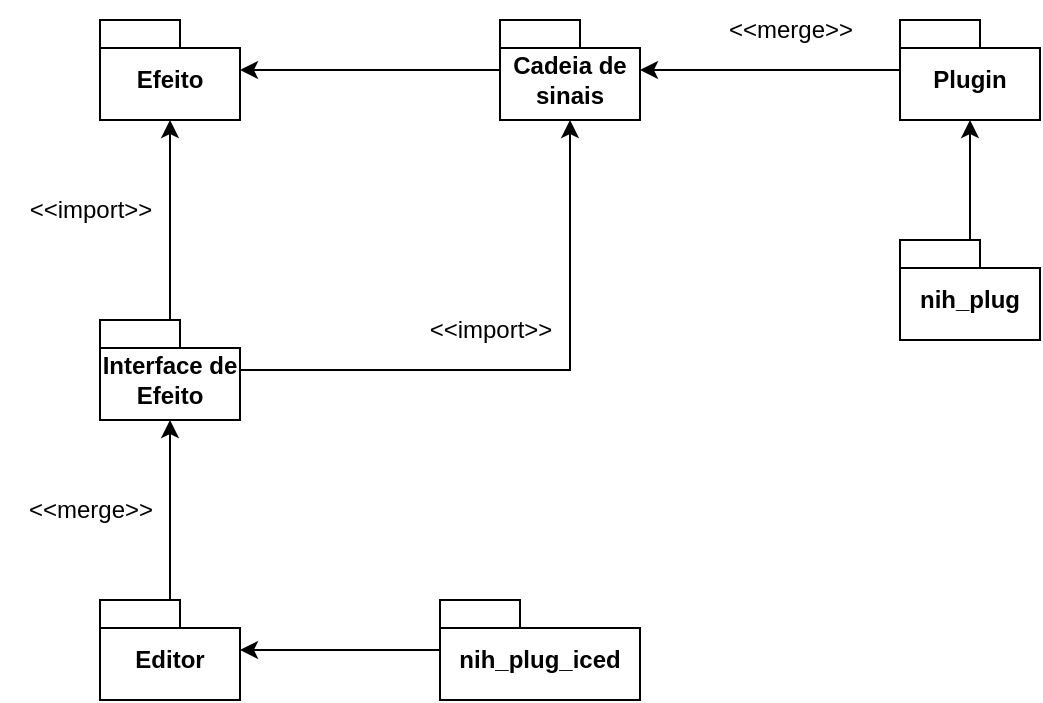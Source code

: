 <mxfile version="21.2.1" type="device">
  <diagram name="Page-1" id="ceM6QkMJ76yWNvOOZF8d">
    <mxGraphModel dx="1434" dy="774" grid="1" gridSize="10" guides="1" tooltips="1" connect="1" arrows="1" fold="1" page="1" pageScale="1" pageWidth="850" pageHeight="1100" math="0" shadow="0">
      <root>
        <mxCell id="0" />
        <mxCell id="1" parent="0" />
        <mxCell id="6OTyTFiMumY5wDdaMYae-13" style="rounded=0;orthogonalLoop=1;jettySize=auto;html=1;" parent="1" source="6OTyTFiMumY5wDdaMYae-1" target="6OTyTFiMumY5wDdaMYae-12" edge="1">
          <mxGeometry relative="1" as="geometry" />
        </mxCell>
        <mxCell id="6OTyTFiMumY5wDdaMYae-1" value="Editor" style="shape=folder;fontStyle=1;spacingTop=10;tabWidth=40;tabHeight=14;tabPosition=left;html=1;whiteSpace=wrap;" parent="1" vertex="1">
          <mxGeometry x="170" y="320" width="70" height="50" as="geometry" />
        </mxCell>
        <mxCell id="6OTyTFiMumY5wDdaMYae-10" style="rounded=0;orthogonalLoop=1;jettySize=auto;html=1;" parent="1" source="6OTyTFiMumY5wDdaMYae-2" target="6OTyTFiMumY5wDdaMYae-4" edge="1">
          <mxGeometry relative="1" as="geometry" />
        </mxCell>
        <mxCell id="6OTyTFiMumY5wDdaMYae-2" value="Plugin" style="shape=folder;fontStyle=1;spacingTop=10;tabWidth=40;tabHeight=14;tabPosition=left;html=1;whiteSpace=wrap;" parent="1" vertex="1">
          <mxGeometry x="570" y="30" width="70" height="50" as="geometry" />
        </mxCell>
        <mxCell id="6OTyTFiMumY5wDdaMYae-3" value="&lt;div&gt;Efeito&lt;/div&gt;" style="shape=folder;fontStyle=1;spacingTop=10;tabWidth=40;tabHeight=14;tabPosition=left;html=1;whiteSpace=wrap;" parent="1" vertex="1">
          <mxGeometry x="170" y="30" width="70" height="50" as="geometry" />
        </mxCell>
        <mxCell id="6OTyTFiMumY5wDdaMYae-9" style="rounded=0;orthogonalLoop=1;jettySize=auto;html=1;" parent="1" source="6OTyTFiMumY5wDdaMYae-4" target="6OTyTFiMumY5wDdaMYae-3" edge="1">
          <mxGeometry relative="1" as="geometry" />
        </mxCell>
        <mxCell id="6OTyTFiMumY5wDdaMYae-4" value="Cadeia de sinais" style="shape=folder;fontStyle=1;spacingTop=10;tabWidth=40;tabHeight=14;tabPosition=left;html=1;whiteSpace=wrap;" parent="1" vertex="1">
          <mxGeometry x="370" y="30" width="70" height="50" as="geometry" />
        </mxCell>
        <mxCell id="6OTyTFiMumY5wDdaMYae-6" value="&lt;div&gt;&amp;lt;&amp;lt;import&amp;gt;&amp;gt;&lt;/div&gt;" style="text;html=1;align=center;verticalAlign=middle;resizable=0;points=[];autosize=1;strokeColor=none;fillColor=none;" parent="1" vertex="1">
          <mxGeometry x="120" y="110" width="90" height="30" as="geometry" />
        </mxCell>
        <mxCell id="6OTyTFiMumY5wDdaMYae-11" value="&amp;lt;&amp;lt;merge&amp;gt;&amp;gt;" style="text;html=1;align=center;verticalAlign=middle;resizable=0;points=[];autosize=1;strokeColor=none;fillColor=none;" parent="1" vertex="1">
          <mxGeometry x="470" y="20" width="90" height="30" as="geometry" />
        </mxCell>
        <mxCell id="6OTyTFiMumY5wDdaMYae-14" style="rounded=0;orthogonalLoop=1;jettySize=auto;html=1;" parent="1" source="6OTyTFiMumY5wDdaMYae-12" target="6OTyTFiMumY5wDdaMYae-3" edge="1">
          <mxGeometry relative="1" as="geometry" />
        </mxCell>
        <mxCell id="6OTyTFiMumY5wDdaMYae-18" style="edgeStyle=orthogonalEdgeStyle;rounded=0;orthogonalLoop=1;jettySize=auto;html=1;entryX=0.5;entryY=1;entryDx=0;entryDy=0;entryPerimeter=0;" parent="1" source="6OTyTFiMumY5wDdaMYae-12" target="6OTyTFiMumY5wDdaMYae-4" edge="1">
          <mxGeometry relative="1" as="geometry" />
        </mxCell>
        <mxCell id="6OTyTFiMumY5wDdaMYae-12" value="Interface de Efeito" style="shape=folder;fontStyle=1;spacingTop=10;tabWidth=40;tabHeight=14;tabPosition=left;html=1;whiteSpace=wrap;" parent="1" vertex="1">
          <mxGeometry x="170" y="180" width="70" height="50" as="geometry" />
        </mxCell>
        <mxCell id="6OTyTFiMumY5wDdaMYae-15" value="&amp;lt;&amp;lt;merge&amp;gt;&amp;gt;" style="text;html=1;align=center;verticalAlign=middle;resizable=0;points=[];autosize=1;strokeColor=none;fillColor=none;" parent="1" vertex="1">
          <mxGeometry x="120" y="260" width="90" height="30" as="geometry" />
        </mxCell>
        <mxCell id="6OTyTFiMumY5wDdaMYae-19" value="&lt;div&gt;&amp;lt;&amp;lt;import&amp;gt;&amp;gt;&lt;/div&gt;" style="text;html=1;align=center;verticalAlign=middle;resizable=0;points=[];autosize=1;strokeColor=none;fillColor=none;" parent="1" vertex="1">
          <mxGeometry x="320" y="170" width="90" height="30" as="geometry" />
        </mxCell>
        <mxCell id="dGOxmdn3qptVKrP4rosP-2" style="edgeStyle=orthogonalEdgeStyle;rounded=0;orthogonalLoop=1;jettySize=auto;html=1;entryX=0.5;entryY=1;entryDx=0;entryDy=0;entryPerimeter=0;" edge="1" parent="1" source="dGOxmdn3qptVKrP4rosP-1" target="6OTyTFiMumY5wDdaMYae-2">
          <mxGeometry relative="1" as="geometry" />
        </mxCell>
        <mxCell id="dGOxmdn3qptVKrP4rosP-1" value="nih_plug" style="shape=folder;fontStyle=1;spacingTop=10;tabWidth=40;tabHeight=14;tabPosition=left;html=1;whiteSpace=wrap;" vertex="1" parent="1">
          <mxGeometry x="570" y="140" width="70" height="50" as="geometry" />
        </mxCell>
        <mxCell id="dGOxmdn3qptVKrP4rosP-5" style="edgeStyle=orthogonalEdgeStyle;rounded=0;orthogonalLoop=1;jettySize=auto;html=1;" edge="1" parent="1" source="dGOxmdn3qptVKrP4rosP-4" target="6OTyTFiMumY5wDdaMYae-1">
          <mxGeometry relative="1" as="geometry" />
        </mxCell>
        <mxCell id="dGOxmdn3qptVKrP4rosP-4" value="nih_plug_iced" style="shape=folder;fontStyle=1;spacingTop=10;tabWidth=40;tabHeight=14;tabPosition=left;html=1;whiteSpace=wrap;" vertex="1" parent="1">
          <mxGeometry x="340" y="320" width="100" height="50" as="geometry" />
        </mxCell>
      </root>
    </mxGraphModel>
  </diagram>
</mxfile>
